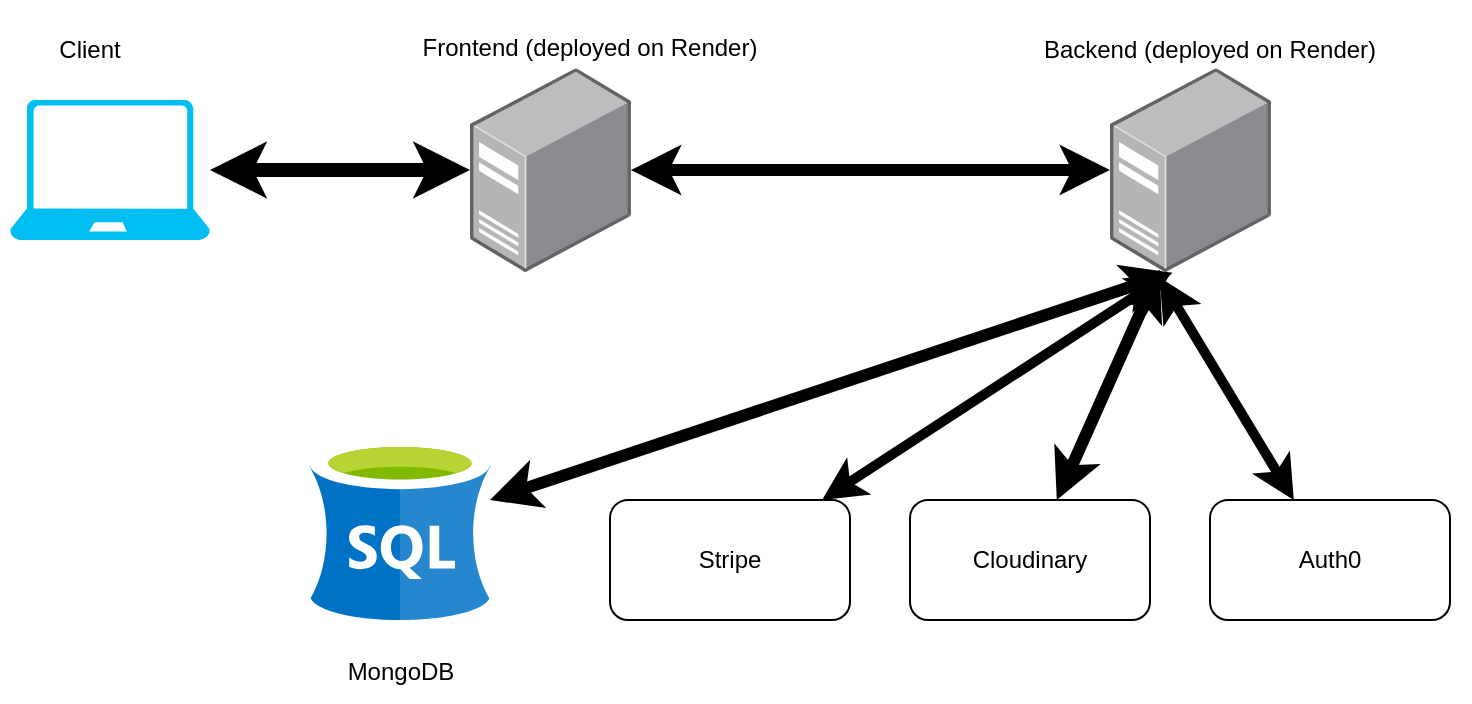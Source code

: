 <mxfile version="24.0.7" type="device">
  <diagram name="Page-1" id="w1Hwar8Bl4cmQcR2Ohpn">
    <mxGraphModel dx="844" dy="619" grid="1" gridSize="10" guides="1" tooltips="1" connect="1" arrows="1" fold="1" page="1" pageScale="1" pageWidth="850" pageHeight="1100" math="0" shadow="0">
      <root>
        <mxCell id="0" />
        <mxCell id="1" parent="0" />
        <mxCell id="lmC08MCL2X6EgSpipqs9-3" value="" style="edgeStyle=orthogonalEdgeStyle;rounded=0;orthogonalLoop=1;jettySize=auto;html=1;strokeWidth=7;curved=0;startArrow=classic;startFill=1;" parent="1" source="lmC08MCL2X6EgSpipqs9-1" target="lmC08MCL2X6EgSpipqs9-2" edge="1">
          <mxGeometry relative="1" as="geometry" />
        </mxCell>
        <mxCell id="lmC08MCL2X6EgSpipqs9-1" value="" style="verticalLabelPosition=bottom;html=1;verticalAlign=top;align=center;strokeColor=none;fillColor=#00BEF2;shape=mxgraph.azure.laptop;pointerEvents=1;" parent="1" vertex="1">
          <mxGeometry x="70" y="170" width="100" height="70" as="geometry" />
        </mxCell>
        <mxCell id="lmC08MCL2X6EgSpipqs9-5" value="" style="edgeStyle=orthogonalEdgeStyle;rounded=0;orthogonalLoop=1;jettySize=auto;html=1;strokeWidth=6;startArrow=classic;startFill=1;" parent="1" source="lmC08MCL2X6EgSpipqs9-2" target="lmC08MCL2X6EgSpipqs9-4" edge="1">
          <mxGeometry relative="1" as="geometry" />
        </mxCell>
        <mxCell id="lmC08MCL2X6EgSpipqs9-2" value="" style="image;points=[];aspect=fixed;html=1;align=center;shadow=0;dashed=0;image=img/lib/allied_telesis/computer_and_terminals/Server_Desktop.svg;" parent="1" vertex="1">
          <mxGeometry x="300" y="154" width="80.47" height="102" as="geometry" />
        </mxCell>
        <mxCell id="lmC08MCL2X6EgSpipqs9-13" style="rounded=0;orthogonalLoop=1;jettySize=auto;html=1;strokeWidth=5;startArrow=classic;startFill=1;exitX=0.378;exitY=1.004;exitDx=0;exitDy=0;exitPerimeter=0;" parent="1" source="lmC08MCL2X6EgSpipqs9-4" target="lmC08MCL2X6EgSpipqs9-11" edge="1">
          <mxGeometry relative="1" as="geometry" />
        </mxCell>
        <mxCell id="lmC08MCL2X6EgSpipqs9-14" style="rounded=0;orthogonalLoop=1;jettySize=auto;html=1;strokeWidth=6;exitX=0.308;exitY=0.988;exitDx=0;exitDy=0;exitPerimeter=0;startArrow=classic;startFill=1;" parent="1" source="lmC08MCL2X6EgSpipqs9-4" target="lmC08MCL2X6EgSpipqs9-12" edge="1">
          <mxGeometry relative="1" as="geometry" />
        </mxCell>
        <mxCell id="lmC08MCL2X6EgSpipqs9-15" style="rounded=0;orthogonalLoop=1;jettySize=auto;html=1;strokeWidth=6;startArrow=classic;startFill=1;exitX=0.388;exitY=1.004;exitDx=0;exitDy=0;exitPerimeter=0;" parent="1" source="lmC08MCL2X6EgSpipqs9-4" target="lmC08MCL2X6EgSpipqs9-10" edge="1">
          <mxGeometry relative="1" as="geometry" />
        </mxCell>
        <mxCell id="QVh53O0IlhWrviMs7XJm-2" style="rounded=0;orthogonalLoop=1;jettySize=auto;html=1;exitX=0.308;exitY=1.027;exitDx=0;exitDy=0;exitPerimeter=0;strokeWidth=5;startArrow=classic;startFill=1;" edge="1" parent="1" source="lmC08MCL2X6EgSpipqs9-4" target="QVh53O0IlhWrviMs7XJm-1">
          <mxGeometry relative="1" as="geometry" />
        </mxCell>
        <mxCell id="lmC08MCL2X6EgSpipqs9-4" value="" style="image;points=[];aspect=fixed;html=1;align=center;shadow=0;dashed=0;image=img/lib/allied_telesis/computer_and_terminals/Server_Desktop.svg;" parent="1" vertex="1">
          <mxGeometry x="620" y="154" width="80.47" height="102" as="geometry" />
        </mxCell>
        <mxCell id="lmC08MCL2X6EgSpipqs9-7" value="Client" style="text;html=1;align=center;verticalAlign=middle;whiteSpace=wrap;rounded=0;" parent="1" vertex="1">
          <mxGeometry x="65" y="120" width="90" height="50" as="geometry" />
        </mxCell>
        <mxCell id="lmC08MCL2X6EgSpipqs9-8" value="Frontend (deployed on Render)" style="text;html=1;align=center;verticalAlign=middle;whiteSpace=wrap;rounded=0;" parent="1" vertex="1">
          <mxGeometry x="230" y="134" width="260" height="20" as="geometry" />
        </mxCell>
        <mxCell id="lmC08MCL2X6EgSpipqs9-9" value="Backend (deployed on Render)" style="text;html=1;align=center;verticalAlign=middle;whiteSpace=wrap;rounded=0;" parent="1" vertex="1">
          <mxGeometry x="540" y="135" width="260" height="20" as="geometry" />
        </mxCell>
        <mxCell id="lmC08MCL2X6EgSpipqs9-10" value="" style="image;sketch=0;aspect=fixed;html=1;points=[];align=center;fontSize=12;image=img/lib/mscae/dep/SQL_Server_Stretch_DB.svg;" parent="1" vertex="1">
          <mxGeometry x="220" y="340" width="90" height="90" as="geometry" />
        </mxCell>
        <mxCell id="lmC08MCL2X6EgSpipqs9-11" value="Stripe" style="rounded=1;whiteSpace=wrap;html=1;" parent="1" vertex="1">
          <mxGeometry x="370" y="370" width="120" height="60" as="geometry" />
        </mxCell>
        <mxCell id="lmC08MCL2X6EgSpipqs9-12" value="Cloudinary" style="rounded=1;whiteSpace=wrap;html=1;" parent="1" vertex="1">
          <mxGeometry x="520" y="370" width="120" height="60" as="geometry" />
        </mxCell>
        <mxCell id="lmC08MCL2X6EgSpipqs9-16" value="MongoDB" style="text;html=1;align=center;verticalAlign=middle;resizable=0;points=[];autosize=1;strokeColor=none;fillColor=none;" parent="1" vertex="1">
          <mxGeometry x="220" y="441" width="90" height="30" as="geometry" />
        </mxCell>
        <mxCell id="QVh53O0IlhWrviMs7XJm-1" value="Auth0" style="rounded=1;whiteSpace=wrap;html=1;" vertex="1" parent="1">
          <mxGeometry x="670" y="370" width="120" height="60" as="geometry" />
        </mxCell>
      </root>
    </mxGraphModel>
  </diagram>
</mxfile>

